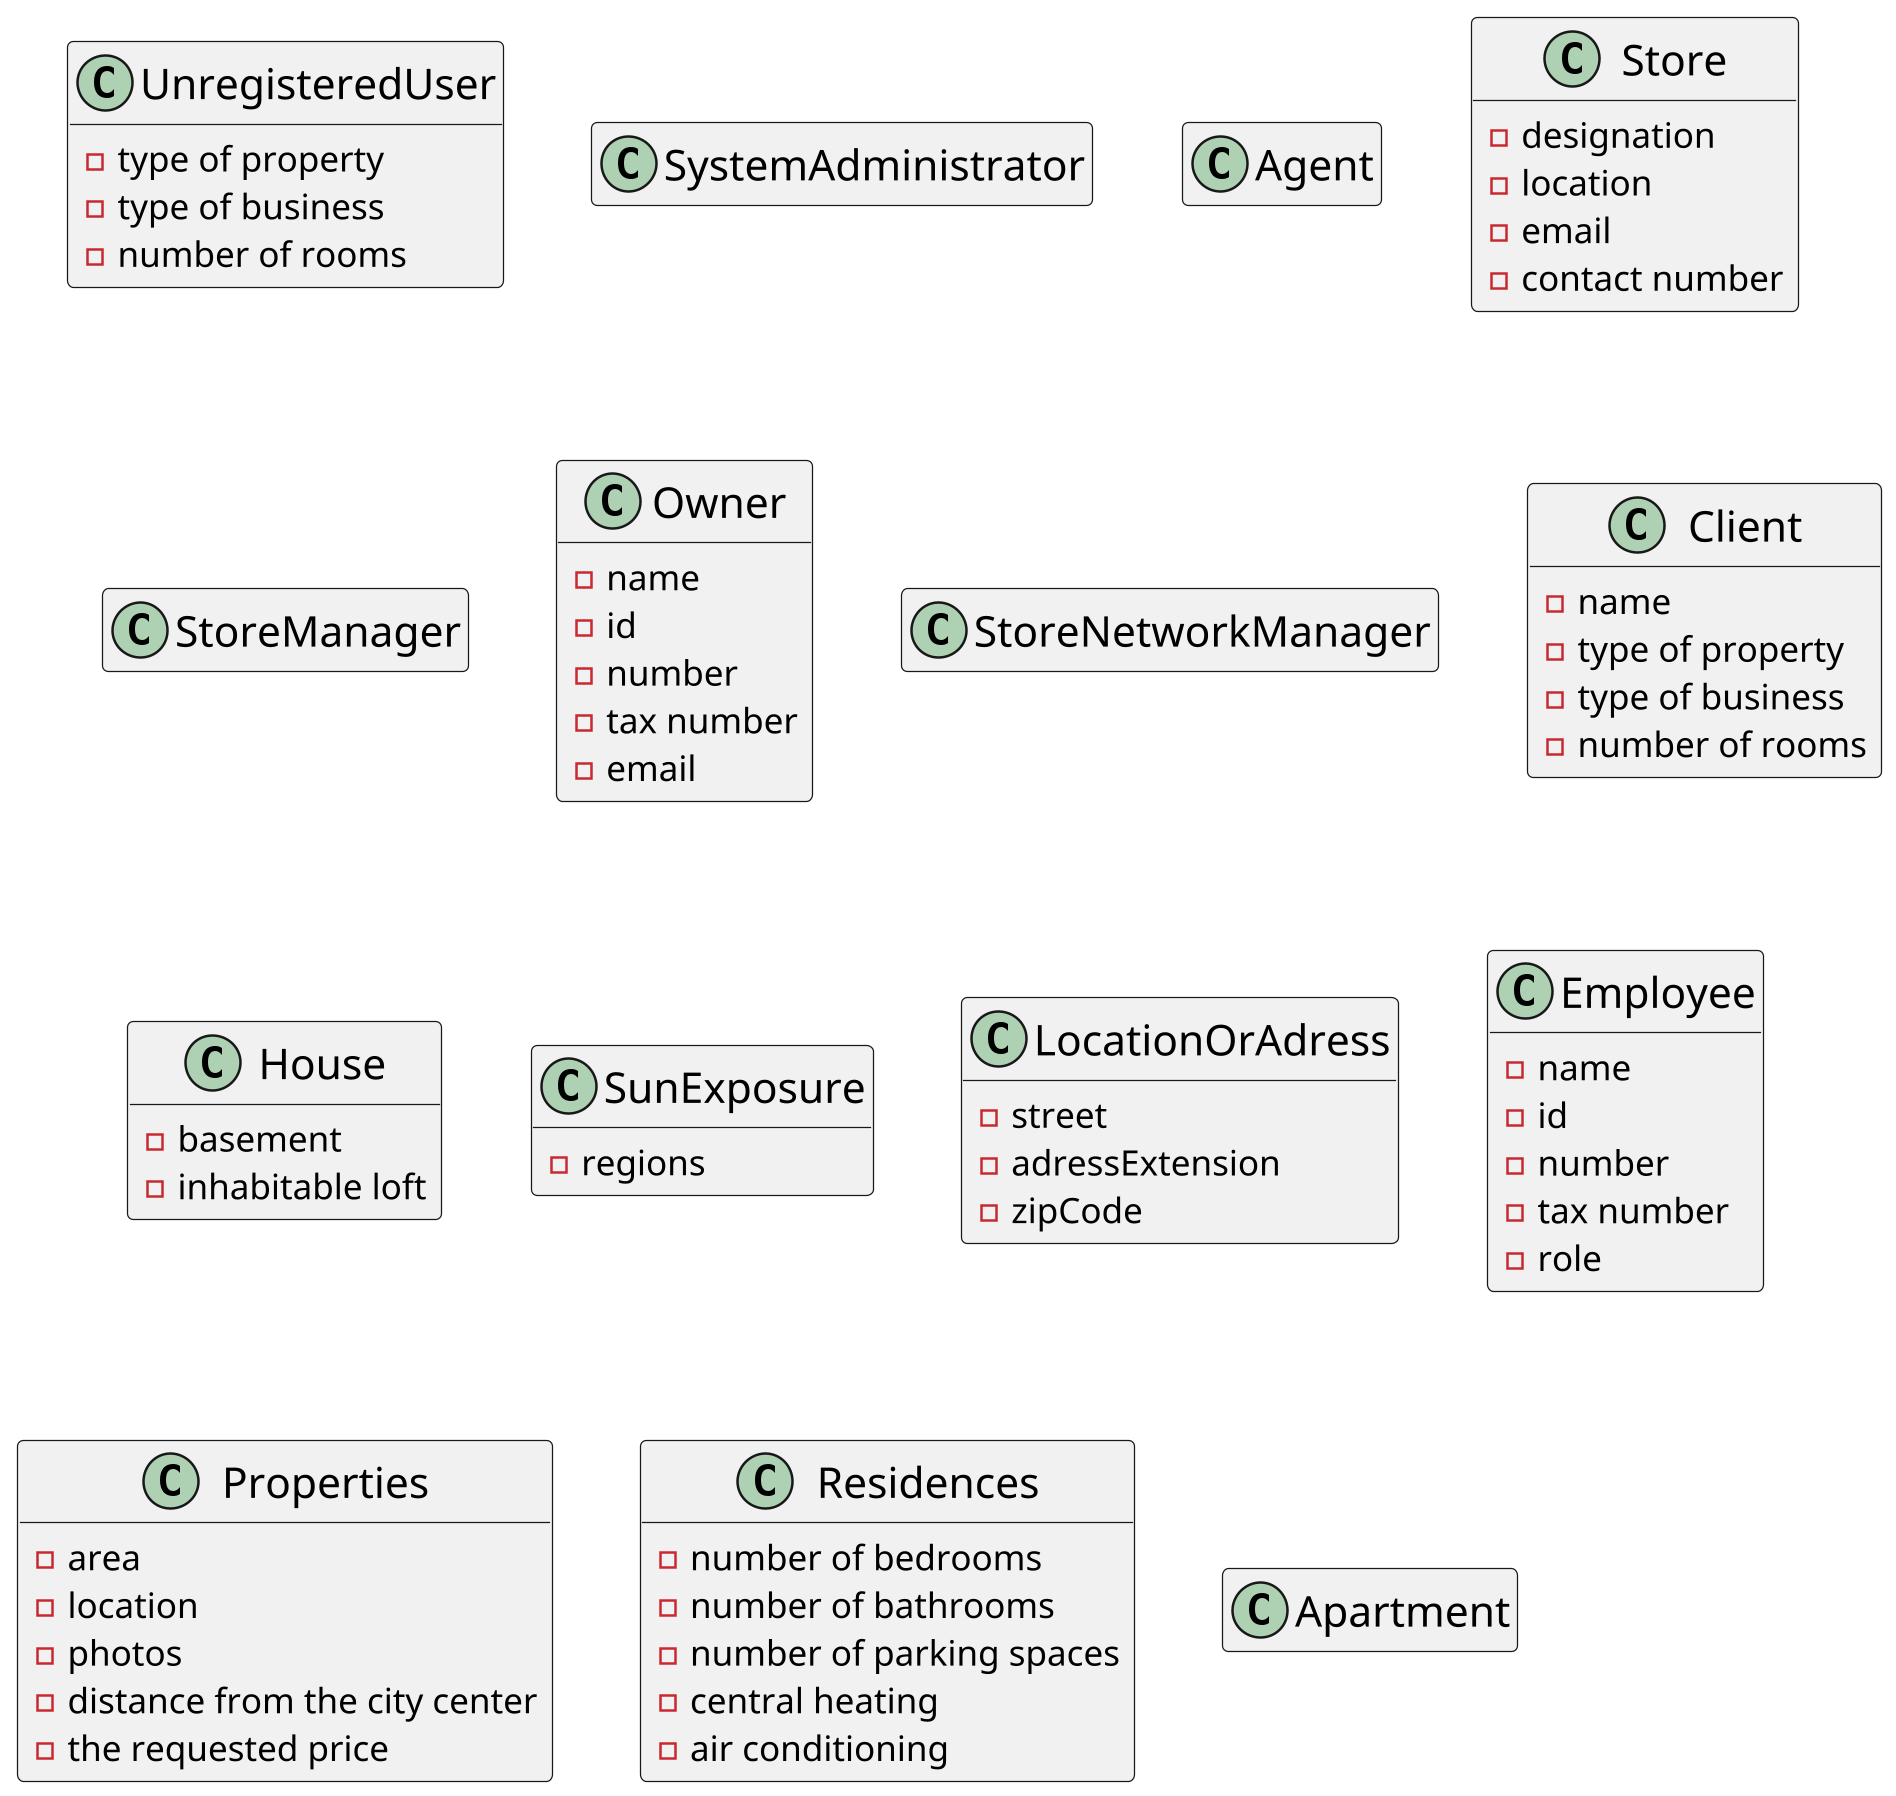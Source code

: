 @startuml

skinparam group 3.0
hide empty members
skinparam ClassFontSize 17
scale 2.5


class UnregisteredUser

class SystemAdministrator

class Agent

class Store

class StoreManager

class Owner

class StoreNetworkManager

class Client

class House

class SunExposure

class LocationOrAdress

class Employee

class Properties

class Residences


class SystemAdministrator{
}

class Employee{
-name
-id
-number
-tax number
-role
}

class Agent{

}

class Store{
-designation
-location
-email
-contact number
}

class StoreManager{

}


class Owner{
-name
-id
-number
-tax number
-email
}

class StoreNetworkManager{
}

class Client{
-name
-type of property
-type of business
-number of rooms
}

class Apartment{
}

class House{
-basement
-inhabitable loft
}


class SunExposure{
-regions
}


class LocationOrAdress{
-street
-adressExtension
-zipCode
}

class Properties{
-area
-location
-photos
-distance from the city center
-the requested price
}

class Residences{
-number of bedrooms
-number of bathrooms
-number of parking spaces
-central heating
-air conditioning
}

class UnregisteredUser{
-type of property
-type of business
-number of rooms
}

'Properties


@enduml